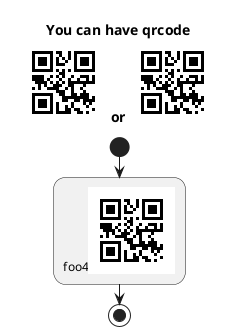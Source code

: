 {
  "sha1": "tvfualdlrhupw8kc5gxz7da8ppy9fho",
  "insertion": {
    "when": "2024-06-04T17:28:46.807Z",
    "user": "plantuml@gmail.com"
  }
}
@startuml
title
You can have qrcode
<qrcode:abcdef> or <qrcode:abcdef{scale=3}>
end title
start
:foo4<qrcode:abcdef>;
stop
@enduml

